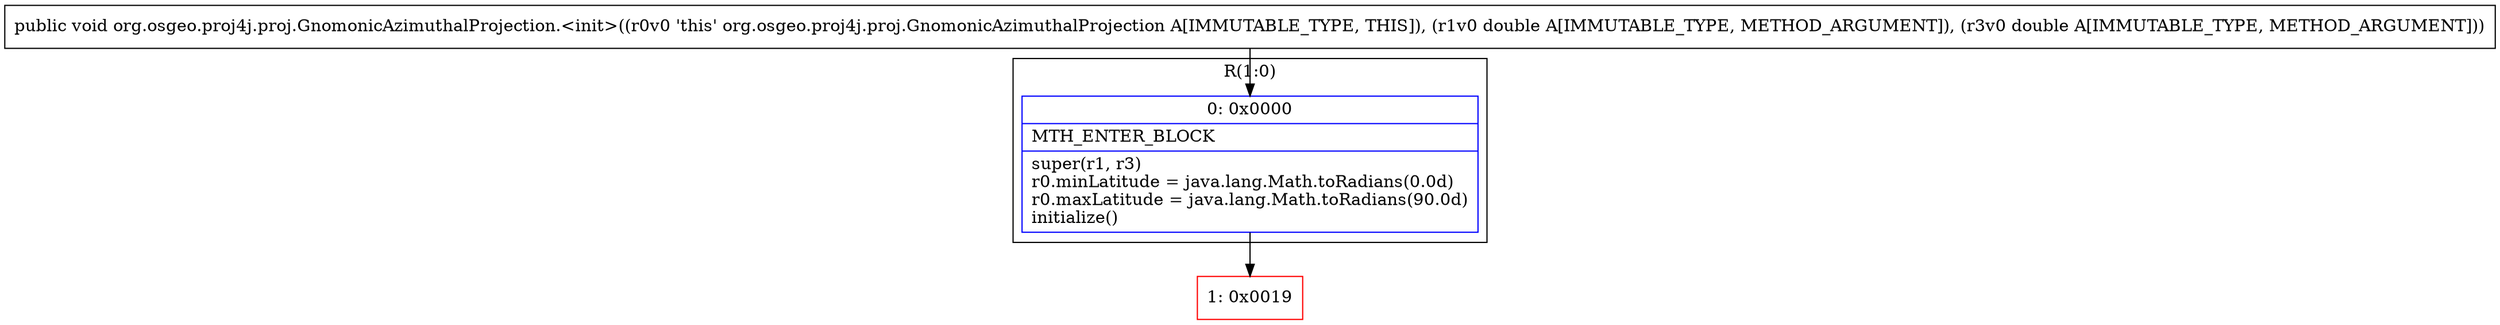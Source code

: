 digraph "CFG fororg.osgeo.proj4j.proj.GnomonicAzimuthalProjection.\<init\>(DD)V" {
subgraph cluster_Region_146218985 {
label = "R(1:0)";
node [shape=record,color=blue];
Node_0 [shape=record,label="{0\:\ 0x0000|MTH_ENTER_BLOCK\l|super(r1, r3)\lr0.minLatitude = java.lang.Math.toRadians(0.0d)\lr0.maxLatitude = java.lang.Math.toRadians(90.0d)\linitialize()\l}"];
}
Node_1 [shape=record,color=red,label="{1\:\ 0x0019}"];
MethodNode[shape=record,label="{public void org.osgeo.proj4j.proj.GnomonicAzimuthalProjection.\<init\>((r0v0 'this' org.osgeo.proj4j.proj.GnomonicAzimuthalProjection A[IMMUTABLE_TYPE, THIS]), (r1v0 double A[IMMUTABLE_TYPE, METHOD_ARGUMENT]), (r3v0 double A[IMMUTABLE_TYPE, METHOD_ARGUMENT])) }"];
MethodNode -> Node_0;
Node_0 -> Node_1;
}

